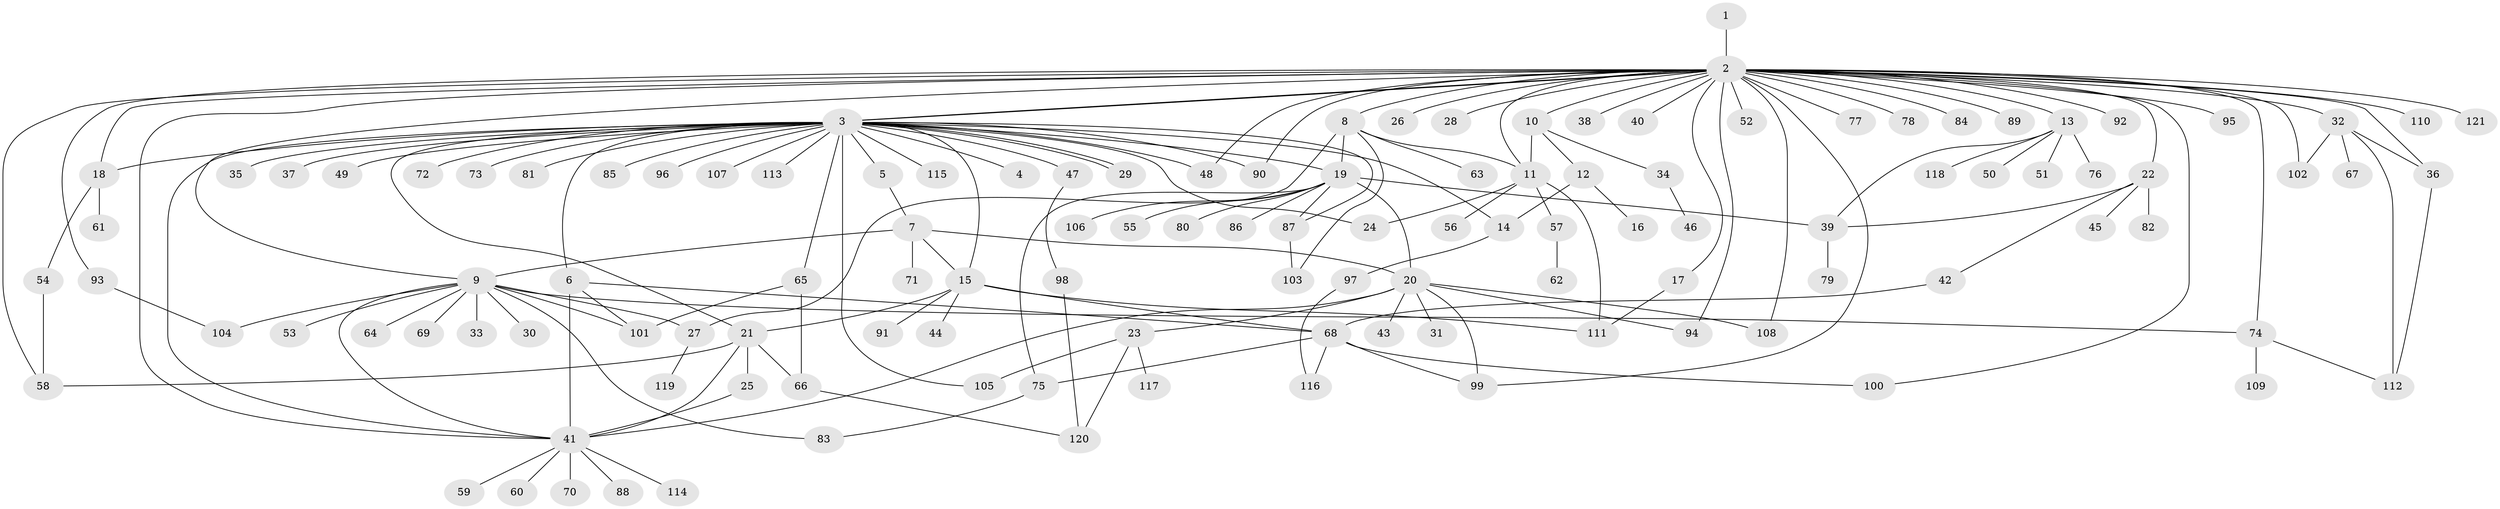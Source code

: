 // coarse degree distribution, {1: 0.5573770491803278, 28: 0.01639344262295082, 9: 0.03278688524590164, 14: 0.01639344262295082, 10: 0.01639344262295082, 4: 0.08196721311475409, 6: 0.06557377049180328, 12: 0.01639344262295082, 2: 0.09836065573770492, 5: 0.03278688524590164, 3: 0.06557377049180328}
// Generated by graph-tools (version 1.1) at 2025/43/03/06/25 01:43:19]
// undirected, 121 vertices, 171 edges
graph export_dot {
graph [start="1"]
  node [color=gray90,style=filled];
  1;
  2;
  3;
  4;
  5;
  6;
  7;
  8;
  9;
  10;
  11;
  12;
  13;
  14;
  15;
  16;
  17;
  18;
  19;
  20;
  21;
  22;
  23;
  24;
  25;
  26;
  27;
  28;
  29;
  30;
  31;
  32;
  33;
  34;
  35;
  36;
  37;
  38;
  39;
  40;
  41;
  42;
  43;
  44;
  45;
  46;
  47;
  48;
  49;
  50;
  51;
  52;
  53;
  54;
  55;
  56;
  57;
  58;
  59;
  60;
  61;
  62;
  63;
  64;
  65;
  66;
  67;
  68;
  69;
  70;
  71;
  72;
  73;
  74;
  75;
  76;
  77;
  78;
  79;
  80;
  81;
  82;
  83;
  84;
  85;
  86;
  87;
  88;
  89;
  90;
  91;
  92;
  93;
  94;
  95;
  96;
  97;
  98;
  99;
  100;
  101;
  102;
  103;
  104;
  105;
  106;
  107;
  108;
  109;
  110;
  111;
  112;
  113;
  114;
  115;
  116;
  117;
  118;
  119;
  120;
  121;
  1 -- 2;
  2 -- 3;
  2 -- 3;
  2 -- 8;
  2 -- 9;
  2 -- 10;
  2 -- 11;
  2 -- 13;
  2 -- 17;
  2 -- 18;
  2 -- 22;
  2 -- 26;
  2 -- 28;
  2 -- 32;
  2 -- 36;
  2 -- 38;
  2 -- 40;
  2 -- 41;
  2 -- 48;
  2 -- 52;
  2 -- 58;
  2 -- 74;
  2 -- 77;
  2 -- 78;
  2 -- 84;
  2 -- 89;
  2 -- 90;
  2 -- 92;
  2 -- 93;
  2 -- 94;
  2 -- 95;
  2 -- 99;
  2 -- 100;
  2 -- 102;
  2 -- 108;
  2 -- 110;
  2 -- 121;
  3 -- 4;
  3 -- 5;
  3 -- 6;
  3 -- 14;
  3 -- 15;
  3 -- 18;
  3 -- 19;
  3 -- 21;
  3 -- 24;
  3 -- 29;
  3 -- 29;
  3 -- 35;
  3 -- 37;
  3 -- 41;
  3 -- 47;
  3 -- 48;
  3 -- 49;
  3 -- 65;
  3 -- 72;
  3 -- 73;
  3 -- 81;
  3 -- 85;
  3 -- 87;
  3 -- 90;
  3 -- 96;
  3 -- 105;
  3 -- 107;
  3 -- 113;
  3 -- 115;
  5 -- 7;
  6 -- 41;
  6 -- 68;
  6 -- 101;
  7 -- 9;
  7 -- 15;
  7 -- 20;
  7 -- 71;
  8 -- 11;
  8 -- 19;
  8 -- 27;
  8 -- 63;
  8 -- 103;
  9 -- 27;
  9 -- 30;
  9 -- 33;
  9 -- 41;
  9 -- 53;
  9 -- 64;
  9 -- 69;
  9 -- 74;
  9 -- 83;
  9 -- 101;
  9 -- 104;
  10 -- 11;
  10 -- 12;
  10 -- 34;
  11 -- 24;
  11 -- 56;
  11 -- 57;
  11 -- 111;
  12 -- 14;
  12 -- 16;
  13 -- 39;
  13 -- 50;
  13 -- 51;
  13 -- 76;
  13 -- 118;
  14 -- 97;
  15 -- 21;
  15 -- 44;
  15 -- 68;
  15 -- 91;
  15 -- 111;
  17 -- 111;
  18 -- 54;
  18 -- 61;
  19 -- 20;
  19 -- 39;
  19 -- 55;
  19 -- 75;
  19 -- 80;
  19 -- 86;
  19 -- 87;
  19 -- 106;
  20 -- 23;
  20 -- 31;
  20 -- 41;
  20 -- 43;
  20 -- 94;
  20 -- 99;
  20 -- 108;
  21 -- 25;
  21 -- 41;
  21 -- 58;
  21 -- 66;
  22 -- 39;
  22 -- 42;
  22 -- 45;
  22 -- 82;
  23 -- 105;
  23 -- 117;
  23 -- 120;
  25 -- 41;
  27 -- 119;
  32 -- 36;
  32 -- 67;
  32 -- 102;
  32 -- 112;
  34 -- 46;
  36 -- 112;
  39 -- 79;
  41 -- 59;
  41 -- 60;
  41 -- 70;
  41 -- 88;
  41 -- 114;
  42 -- 68;
  47 -- 98;
  54 -- 58;
  57 -- 62;
  65 -- 66;
  65 -- 101;
  66 -- 120;
  68 -- 75;
  68 -- 99;
  68 -- 100;
  68 -- 116;
  74 -- 109;
  74 -- 112;
  75 -- 83;
  87 -- 103;
  93 -- 104;
  97 -- 116;
  98 -- 120;
}
